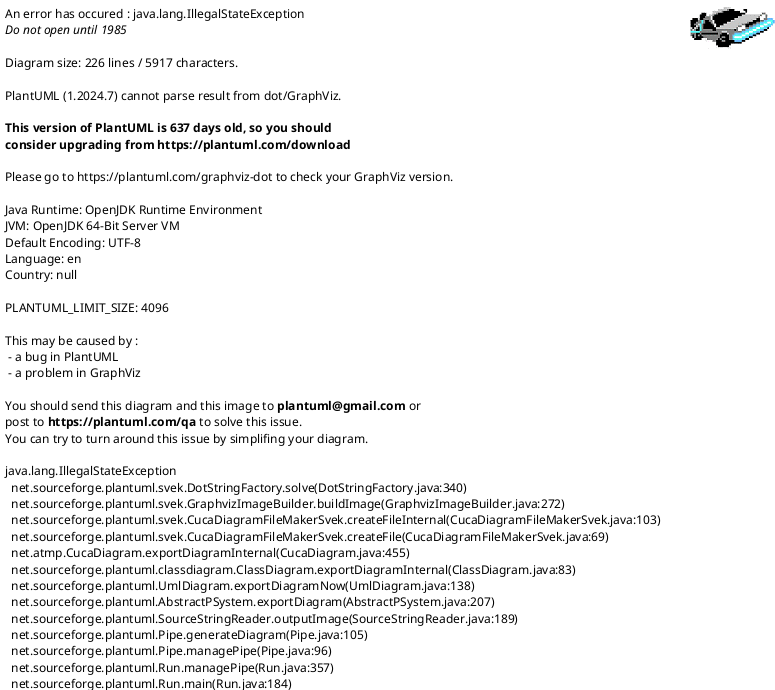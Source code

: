 @startuml
skinparam linetype ortho
skinparam classAttributeIconSize 0
hide circle

package "slowport"{
	package "common"{
		class Session{
			- day : DayOfWeek
			- time : TimeOfDay
			- duration : Duration
			- name : String
			- section : String
			- venue : String
			- index : int
			- isRecurring : boolean
			- week : YearWeek

			+ getDay() : DayOfWeek
			+ getTime() : TimeOfDay
			+ getDuration() : Duration
			+ getName() : String
			+ getSection() : String
			+ getVenue() : String
			+ getIndex() : int
			+ getIsRecurring() : boolean
			+ getWeek() : YearWeek
			+ getLatestVersion() : String
			+ setDay(val : DayOfWeek) : void
			+ setTime(val : TimeOfDay) : void
			+ setDuration(val : Duration) : void
			+ setName(val : String) : void
			+ setSection(val : String) : void
			+ setVenue(val : String) : void
			+ setIndex(val : int) : void
			+ setIsRecurring(val : boolean) : void
			+ setWeek(val : YearWeek) : void
			+ deserialize(val : String) : Session
			+ deserializeAll(val : String) : List<Session>
			+ toString() : String
		}

		class Note{
			- week : YearWeek
			- course : String
			- section : String
			- sessionIndex : int
			- note : String
			+ Node(week : YearWeek, course : String, section : String,\
 sessionIndex : int, note : String)
			+ getWeek() : YearWeek
			+ getCourse() : String
			+ getSection() : String
			+ getSessionIndex() : int
			+ getNote() : String
		}

		Note -- Session
	}

	package "filter"{
		abstract class Criterion{
			+ validate(sessions : List<Session>) : boolean
			+ {abstract} validate(session : Session) : boolean
		}

		Criterion -- Session : isAppliedTo

		class CourseCriterion extends Criterion{
			# course : String
			+ CourseCriterion(course : String)
			+ {abstract} validate(session : Session) : boolean
		}

		class SectionCriterion extends Criterion{
			# section : String
			+ SectionCriterion(section : String)
			+ {abstract} validate(session : Session) : boolean
		}

		class DayCriterion extends Criterion{
			# day : DayOfWeek
			+ DayCriterion(day : DayOfWeek)
			+ {abstract} validate(session : Session) : boolean
		}

		class TimeCriterion extends Criterion{
			# start : TimeOfDay
			# end : TimeOfDay
			+ TimeCriterion(start : TimeOfDay, end : TimeOfDay)
			+ {abstract} validate(session : Session) : boolean
		}

		class NotCriterion extends Criterion{
			- criteria : Criterion
			+ NotCriterion(criteria : Criterion)
			+ validate(session : Session) : boolean
		}

		class AndCriterion extends Criterion{
			- criteria : List<Criterion>
			+ AndCriterion(criteria : List<Criterion>)
			+ validate(session : Session) : boolean
		}

		AndCriterion o-- Criterion

		class OrCriterion extends Criterion{
			- criteria : List<Criterion>
			+ OrCriterion(criteria : List<Criterion>)
			+ validate(session : Session) : boolean
		}

		OrCriterion o-- Criterion

		class Filter{
			- criterion : Criterion
			+ Filter(criterion : Criterion)
			+ filter(sessions : List<Session>) : List<Session>
		}

		Filter o-- Criterion
		Filter -- Session : //Filters//

		class Combinator{
			- criterion : Criterion
			+ Combinator(criterion : Criterion)
			+ combinations(sessions : List<Session>) : List<List<Sessions>>
		}

		Combinator o-- Criterion
		Combinator -- Session : //GeneratesCombinationsOf//
	}

	package "db"{
		class Connector{
			- {static} filename() : String
			+ {static} connect() : Connection
		}

		class TimetableDB{
			- {static} queryGetVersions : String
			- {static} queryGetTimetable : String
			- {static} queryAddTimetable : String
			- conn : Connection
			- stmntGetVersions : PreparedStatement
			- stmntGetTimetable : PreparedStatement
			- stmntAddTimetable : PreparedStatement
			+ TimetableDB(conn : Connection)
			+ getVersions() : List<String>
			+ getTimetable(version : String) : String
			+ getSessions(version : String) : List<Session>
			+ addTimetable(version : String, timetable : String) : boolean
		}

		TimetableDB -- Session : //Manages//

		class SelectionDB{
			- {static} queryGetSelections : String
			- {static} queryRemoveSelection : String
			- {static} queryAddSelection : String
			- conn : Connection
			- timetableStore : TimetableDB
			- stmntGetSelections : PreparedStatement
			- stmntRemoveSelection : PreparedStatement
			- stmntAddSelection : PreparedStatement
			+ SelectionDB(conn : Connection, timetableStore : TimetableDB)
			+ getSelected(version : String) : List<Session>
			+ addSelected(session : Session) : boolean
			+ removeSelected(session : Session) : boolean
		}

		SelectionDB o- TimetableDB
		SelectionDB -- Session : //Manages//

		class NoteDB{
			- {static} queryGetNotes : String
			- {static} queryGetNotesByCourse : String
			- {static} queryAddNote : String
			- conn : Connection
			- stmntGetNotes : PreparedStatement
			- stmntGetNotesByCourseSection : PreparedStatement
			- stmntAddNote : PreparedStatement
			+ NoteDB(conn : Connection)
			+ getNotes() : List<Note>
			+ getNotes(String course) : List<Note>
			+ addNote(note : Note) : boolean
			+ removeNote(note : Note) : boolean
		}

		NoteDB -- Note : //Manages//
	}

	package "rater"{
		abstract class Rater{
			+ {abstract} rate(sessions : List<Session>) : int
		}
		Rater -- Session : //Rates//
		class ConsistencyRater extends Rater{
			+ rate(sessions : List<Session>) : int
		}
		class GapRater extends Rater{
			+ rate(sessions : List<Session>) : int
		}
		class DayRater extends Rater{
			+ rate(sessions : List<Session>) : int
		}
		class ComboRater extends Rater{
			- raters : List<Rater>
			- weights : List<int>
			+ ComboRater(raters : List<Rater>, weights : List<int>)
			+ rate(sessions : List<Session>) : int
		}
		ComboRater o- Rater
	}

	package "slowapi"{
		class SlowApi{
			- {static} apiEndpoint : String
			+ {static} getVersions() : List<String>
			+ {static} getTimetable(version : String) : String
			+ {static} getMakeupTimetable() : String
		}
	}
}

@enduml
